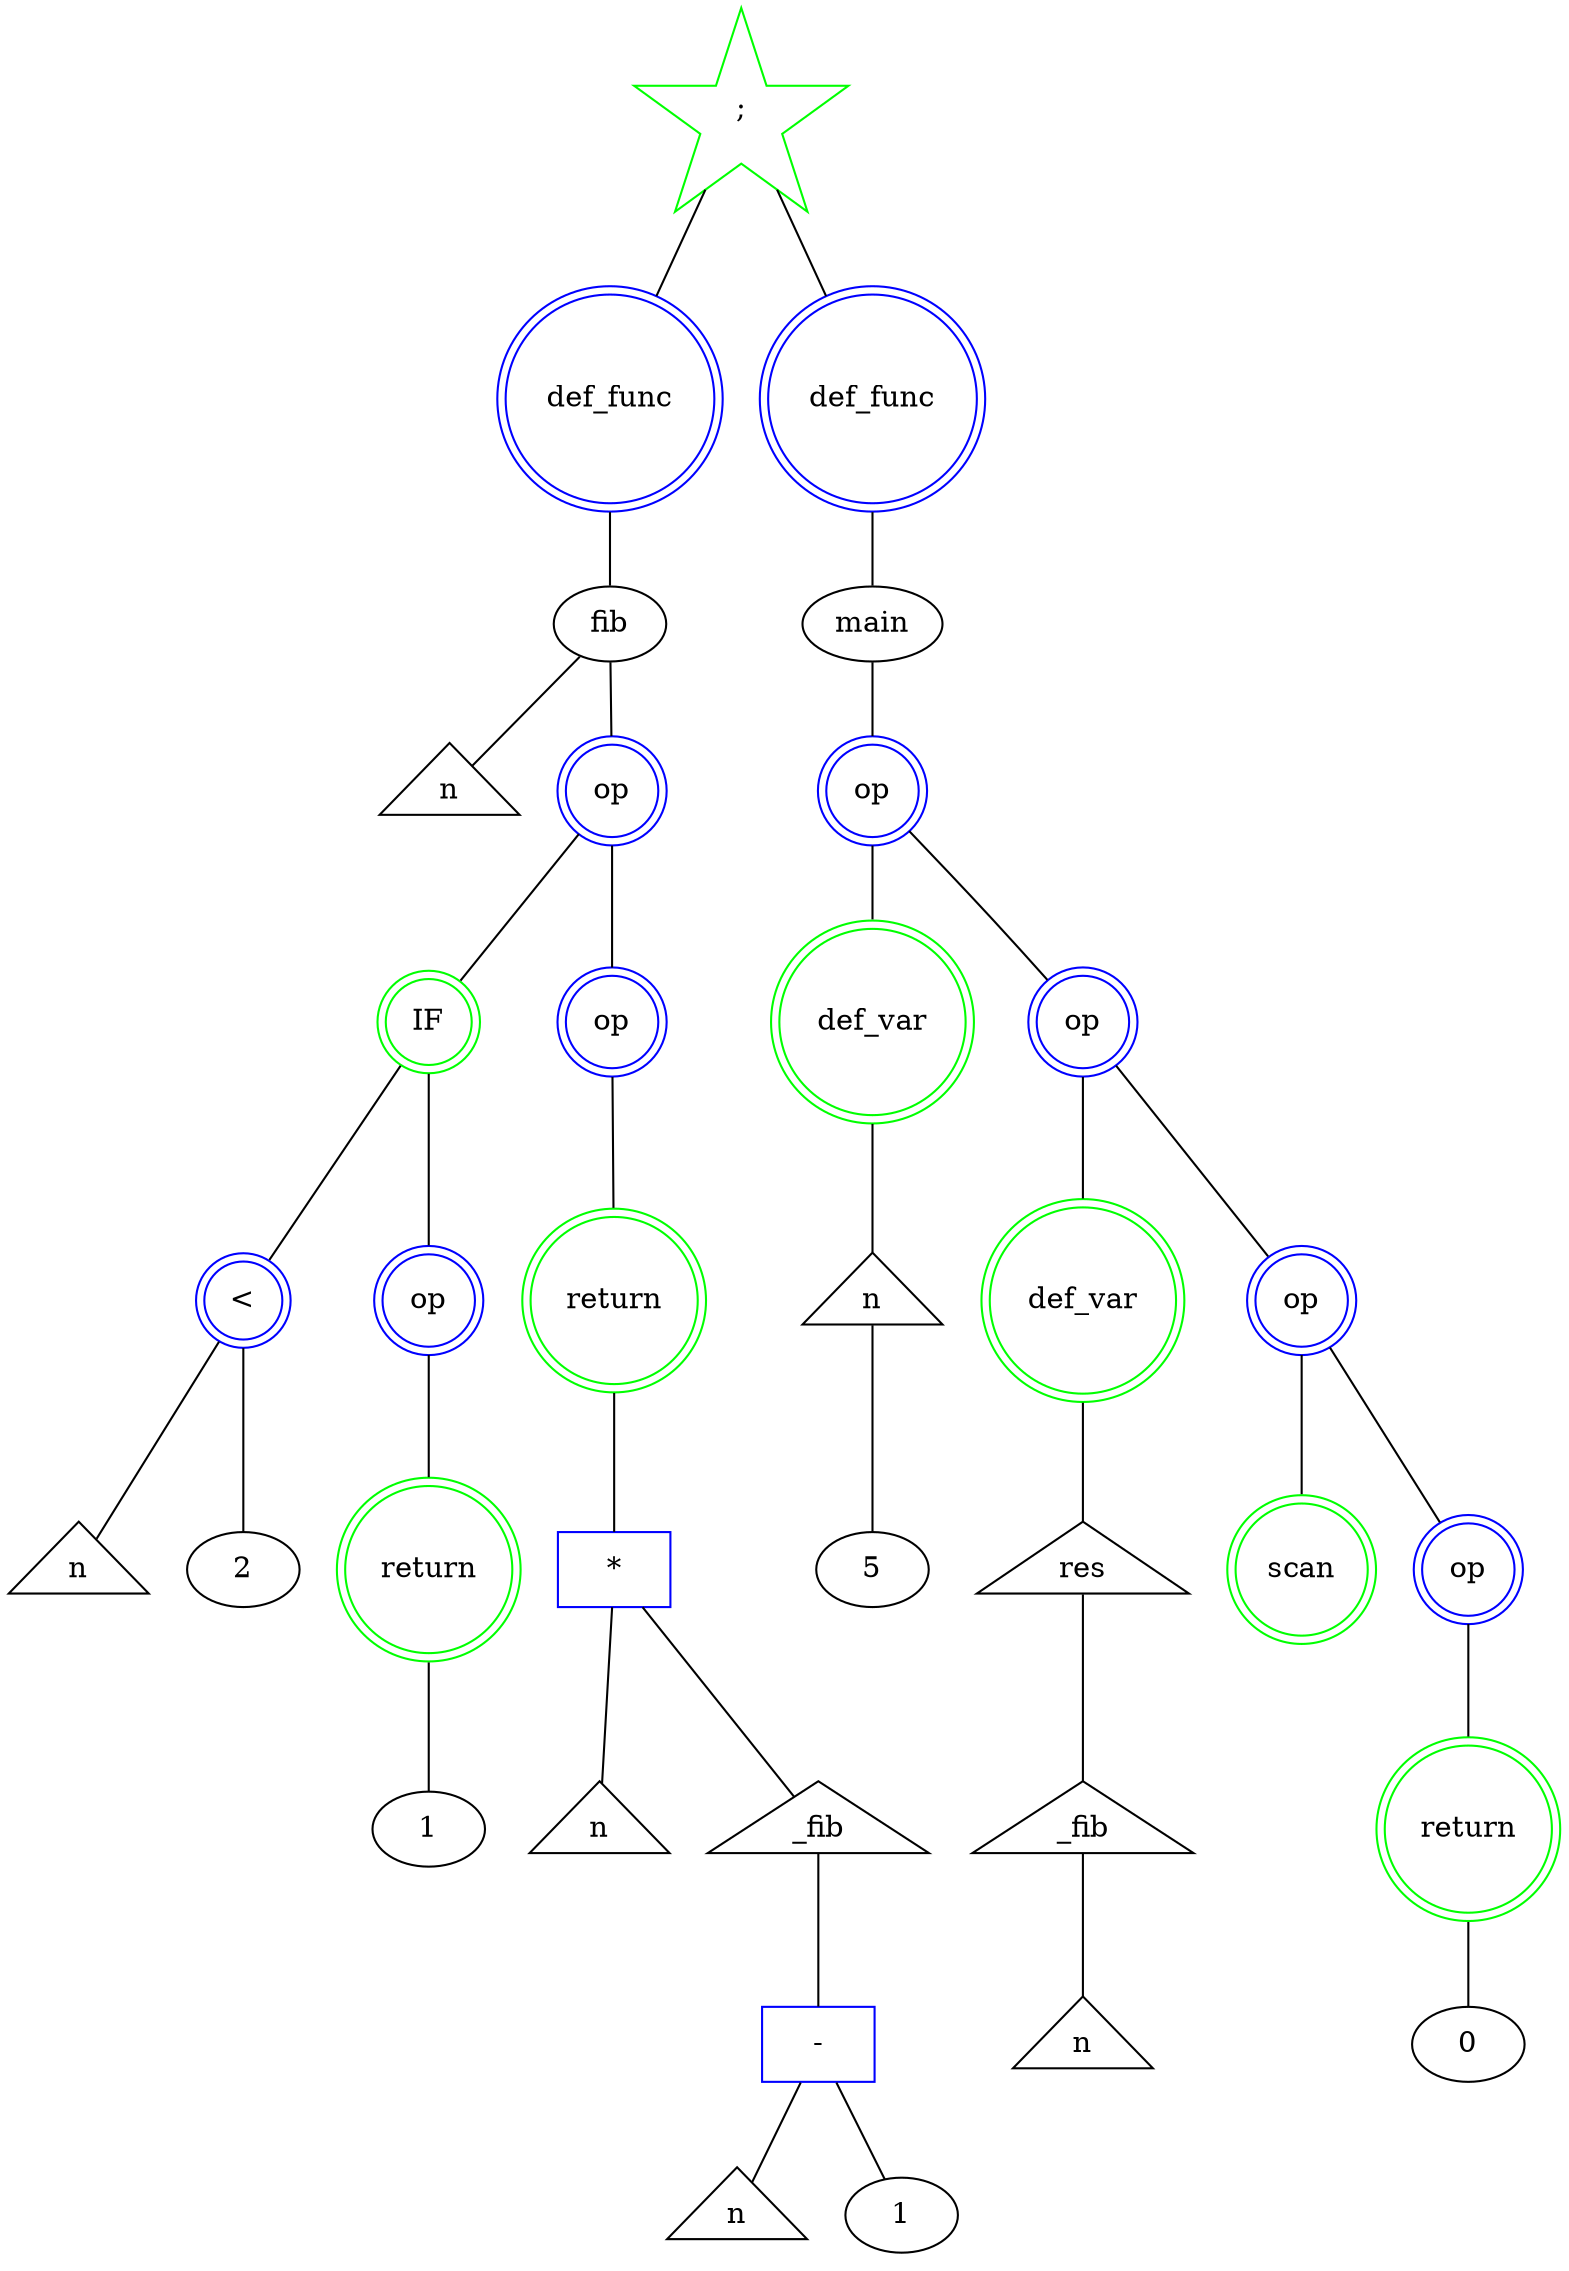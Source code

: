 graph astdump {
_0P[shape=star, color=green,label=";"]
_0P -- _10DF;
_10DF[shape=doublecircle, color=blue,label="def_func"]
_0P -- _21DF;
_21DF[shape=doublecircle, color=blue,label="def_func"]
_10DF[shape=doublecircle, color=blue,label="def_func"]
_10DF -- _9FN;
_9FN [label="fib"]
_9FN -- _3V;
_3V [shape=triangle,label="n"]
_9FN -- _6OP;
_6OP[shape=doublecircle, color=blue,label="op"]
_6OP -- _7SO;
_6OP -- _9OP;
_7SO[shape=doublecircle, color=green,label="IF"]
_7SO -- _5BOP;
_7SO -- _4OP;
_5BOP[shape=doublecircle, color=blue,label="<"]
_5BOP -- _8V;
_8V [shape=triangle,label="n"]
_5BOP -- _10N2;
_10N2 [label="2"]
_4OP[shape=doublecircle, color=blue,label="op"]
_4OP -- _1SO;
_1SO[shape=doublecircle, color=green,label="return"]
_1SO -- _14N1;
_14N1 [label="1"]
_9OP[shape=doublecircle, color=blue,label="op"]
_9OP -- _6SO;
_6SO[shape=doublecircle, color=green,label="return"]
_6SO -- _28MO3;
_28MO3 [label="3"]
_28MO3[shape=box, color=blue,label="*"]
_28MO3 -- _20V;
_20V [shape=triangle,label="n"]
_28MO3 -- _22CF;
_22CF [shape=triangle,label="_fib"]
_22CF [shape=triangle,label="_fib"]
_22CF -- _27MO1;
_27MO1 [label="1"]
_27MO1[shape=box, color=blue,label="-"]
_27MO1 -- _24V;
_24V [shape=triangle,label="n"]
_27MO1 -- _26N1;
_26N1 [label="1"]
_21DF[shape=doublecircle, color=blue,label="def_func"]
_21DF -- _20FN;
_20FN [label="main"]
_20FN -- _13OP;
_13OP[shape=doublecircle, color=blue,label="op"]
_13OP -- _37SO;
_13OP -- _15OP;
_37SO[shape=doublecircle, color=green,label="def_var"]
_37SO -- _38V;
_38V [shape=triangle,label="n"]
_38V -- _40N5;
_40N5 [label="5"]
_15OP[shape=doublecircle, color=blue,label="op"]
_15OP -- _42SO;
_15OP -- _17OP;
_42SO[shape=doublecircle, color=green,label="def_var"]
_42SO -- _43V;
_43V [shape=triangle,label="res"]
_43V -- _45CF;
_45CF [shape=triangle,label="_fib"]
_45CF [shape=triangle,label="_fib"]
_45CF -- _47V;
_47V [shape=triangle,label="n"]
_17OP[shape=doublecircle, color=blue,label="op"]
_17OP -- _54SO;
_17OP -- _20OP;
_54SO[shape=doublecircle, color=green,label="scan"]
_20OP[shape=doublecircle, color=blue,label="op"]
_20OP -- _17SO;
_17SO[shape=doublecircle, color=green,label="return"]
_17SO -- _57N0;
_57N0 [label="0"]
}
